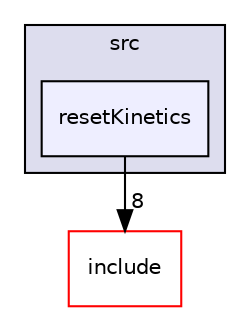 digraph "/home/runner/work/pimd_qmcf/pimd_qmcf/src/resetKinetics" {
  compound=true
  node [ fontsize="10", fontname="Helvetica"];
  edge [ labelfontsize="10", labelfontname="Helvetica"];
  subgraph clusterdir_68267d1309a1af8e8297ef4c3efbcdba {
    graph [ bgcolor="#ddddee", pencolor="black", label="src" fontname="Helvetica", fontsize="10", URL="dir_68267d1309a1af8e8297ef4c3efbcdba.html"]
  dir_a552057826221725b60c4c4a9cea41e3 [shape=box, label="resetKinetics", style="filled", fillcolor="#eeeeff", pencolor="black", URL="dir_a552057826221725b60c4c4a9cea41e3.html"];
  }
  dir_d44c64559bbebec7f509842c48db8b23 [shape=box label="include" fillcolor="white" style="filled" color="red" URL="dir_d44c64559bbebec7f509842c48db8b23.html"];
  dir_a552057826221725b60c4c4a9cea41e3->dir_d44c64559bbebec7f509842c48db8b23 [headlabel="8", labeldistance=1.5 headhref="dir_000066_000003.html"];
}
